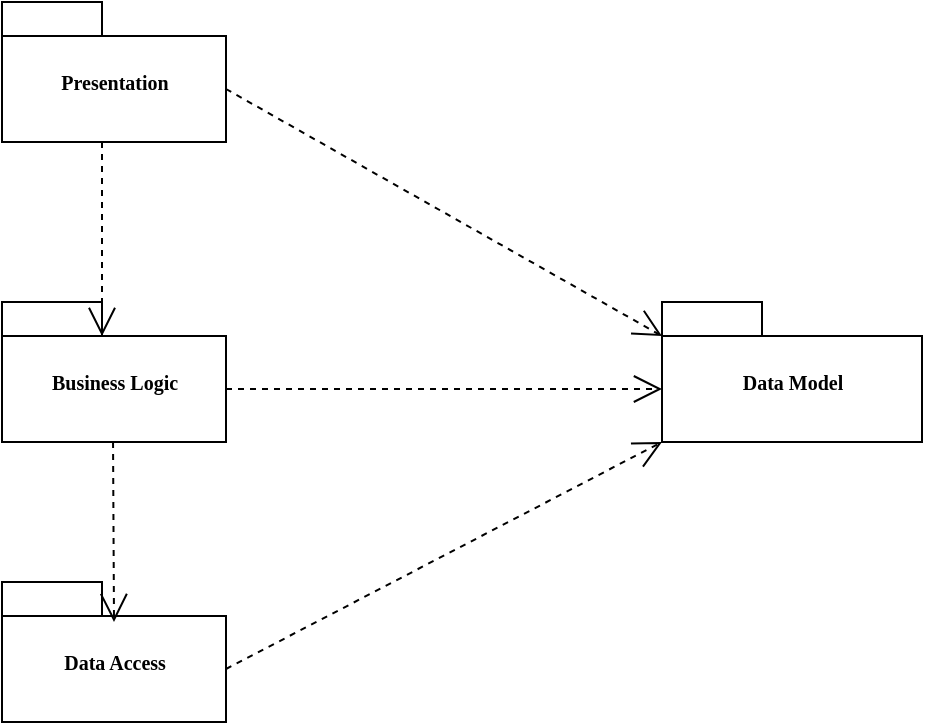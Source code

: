 <mxfile version="24.4.14" type="device">
  <diagram name="Page-1" id="b5b7bab2-c9e2-2cf4-8b2a-24fd1a2a6d21">
    <mxGraphModel dx="173" dy="497" grid="1" gridSize="10" guides="1" tooltips="1" connect="1" arrows="1" fold="1" page="1" pageScale="1" pageWidth="827" pageHeight="1169" background="none" math="0" shadow="0">
      <root>
        <mxCell id="0" />
        <mxCell id="1" parent="0" />
        <mxCell id="6e0c8c40b5770093-45" value="Presentation" style="shape=folder;fontStyle=1;spacingTop=10;tabWidth=50;tabHeight=17;tabPosition=left;html=1;rounded=0;shadow=0;comic=0;labelBackgroundColor=none;strokeColor=#000000;strokeWidth=1;fillColor=#ffffff;fontFamily=Verdana;fontSize=10;fontColor=#000000;align=center;" parent="1" vertex="1">
          <mxGeometry x="1080" y="540" width="112" height="70" as="geometry" />
        </mxCell>
        <mxCell id="6e0c8c40b5770093-49" value="Business Logic" style="shape=folder;fontStyle=1;spacingTop=10;tabWidth=50;tabHeight=17;tabPosition=left;html=1;rounded=0;shadow=0;comic=0;labelBackgroundColor=none;strokeWidth=1;fontFamily=Verdana;fontSize=10;align=center;" parent="1" vertex="1">
          <mxGeometry x="1080" y="690" width="112" height="70" as="geometry" />
        </mxCell>
        <mxCell id="6e0c8c40b5770093-50" value="Data Access" style="shape=folder;fontStyle=1;spacingTop=10;tabWidth=50;tabHeight=17;tabPosition=left;html=1;rounded=0;shadow=0;comic=0;labelBackgroundColor=none;strokeWidth=1;fontFamily=Verdana;fontSize=10;align=center;" parent="1" vertex="1">
          <mxGeometry x="1080" y="830" width="112" height="70" as="geometry" />
        </mxCell>
        <mxCell id="6e0c8c40b5770093-55" value="" style="group" parent="1" vertex="1" connectable="0">
          <mxGeometry x="1410" y="689.999" width="130" height="70" as="geometry" />
        </mxCell>
        <mxCell id="6e0c8c40b5770093-56" value="Data Model" style="shape=folder;fontStyle=1;spacingTop=10;tabWidth=50;tabHeight=17;tabPosition=left;html=1;rounded=0;shadow=0;comic=0;labelBackgroundColor=none;strokeWidth=1;fontFamily=Verdana;fontSize=10;align=center;" parent="6e0c8c40b5770093-55" vertex="1">
          <mxGeometry width="130" height="70" as="geometry" />
        </mxCell>
        <mxCell id="7wfcK0cwPxi3M0UKlV5--1" value="" style="endArrow=open;endSize=12;dashed=1;html=1;rounded=0;entryX=0;entryY=0;entryDx=50;entryDy=17;entryPerimeter=0;" edge="1" parent="1" target="6e0c8c40b5770093-49">
          <mxGeometry width="160" relative="1" as="geometry">
            <mxPoint x="1130" y="610" as="sourcePoint" />
            <mxPoint x="1270" y="650" as="targetPoint" />
          </mxGeometry>
        </mxCell>
        <mxCell id="7wfcK0cwPxi3M0UKlV5--2" value="" style="endArrow=open;endSize=12;dashed=1;html=1;rounded=0;" edge="1" parent="1">
          <mxGeometry width="160" relative="1" as="geometry">
            <mxPoint x="1135.52" y="760" as="sourcePoint" />
            <mxPoint x="1136" y="850" as="targetPoint" />
          </mxGeometry>
        </mxCell>
        <mxCell id="7wfcK0cwPxi3M0UKlV5--3" value="" style="endArrow=open;endSize=12;dashed=1;html=1;rounded=0;entryX=0;entryY=0;entryDx=0;entryDy=17;entryPerimeter=0;exitX=0;exitY=0;exitDx=112;exitDy=43.5;exitPerimeter=0;" edge="1" parent="1" source="6e0c8c40b5770093-45" target="6e0c8c40b5770093-56">
          <mxGeometry width="160" relative="1" as="geometry">
            <mxPoint x="1150" y="630" as="sourcePoint" />
            <mxPoint x="1150" y="727" as="targetPoint" />
          </mxGeometry>
        </mxCell>
        <mxCell id="7wfcK0cwPxi3M0UKlV5--4" value="" style="endArrow=open;endSize=12;dashed=1;html=1;rounded=0;entryX=0;entryY=0;entryDx=0;entryDy=43.5;entryPerimeter=0;exitX=0;exitY=0;exitDx=112;exitDy=43.5;exitPerimeter=0;" edge="1" parent="1" source="6e0c8c40b5770093-49" target="6e0c8c40b5770093-56">
          <mxGeometry width="160" relative="1" as="geometry">
            <mxPoint x="1160" y="640" as="sourcePoint" />
            <mxPoint x="1160" y="737" as="targetPoint" />
          </mxGeometry>
        </mxCell>
        <mxCell id="7wfcK0cwPxi3M0UKlV5--5" value="" style="endArrow=open;endSize=12;dashed=1;html=1;rounded=0;exitX=0;exitY=0;exitDx=112;exitDy=43.5;exitPerimeter=0;" edge="1" parent="1" source="6e0c8c40b5770093-50">
          <mxGeometry width="160" relative="1" as="geometry">
            <mxPoint x="1170" y="650" as="sourcePoint" />
            <mxPoint x="1410" y="760" as="targetPoint" />
          </mxGeometry>
        </mxCell>
      </root>
    </mxGraphModel>
  </diagram>
</mxfile>
